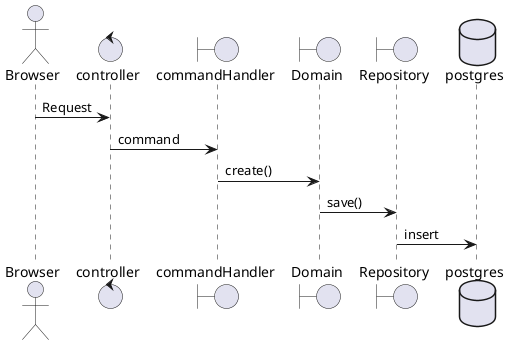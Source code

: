@startuml
    actor Browser

    control controller
    boundary commandHandler
    boundary Domain
    boundary Repository
    database postgres


    Browser -> controller: Request
    controller -> commandHandler: command
    commandHandler -> Domain: create()
    Domain -> Repository: save()
    Repository -> postgres: insert

@enduml
